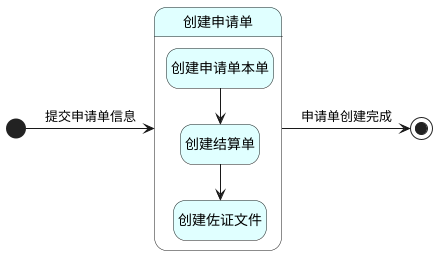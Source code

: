 @startuml
hide empty description
skinparam state {
  BackgroundColor LightCyan
}
[*] -right-> 创建申请单 : 提交申请单信息

state 创建申请单 {
    创建申请单本单 --> 创建结算单
    创建结算单 --> 创建佐证文件
}

创建申请单 -right->  [*] : 申请单创建完成

@enduml